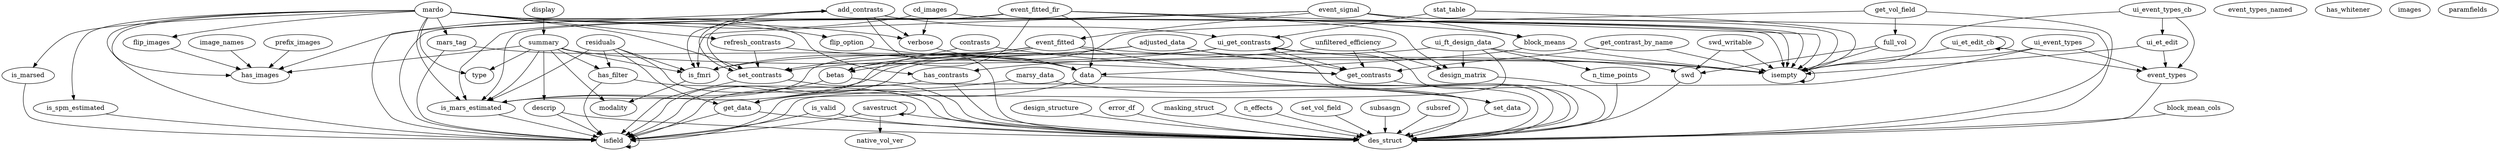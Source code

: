 /* Created by mdot for Matlab */
digraph m2html {
  add_contrasts -> des_struct;
  add_contrasts -> isempty;
  add_contrasts -> isfield;
  add_contrasts -> set_contrasts;
  add_contrasts -> ui_get_contrasts;
  add_contrasts -> verbose;
  adjusted_data -> betas;
  adjusted_data -> des_struct;
  adjusted_data -> get_contrasts;
  adjusted_data -> is_mars_estimated;
  betas -> des_struct;
  betas -> is_mars_estimated;
  block_mean_cols -> des_struct;
  block_means -> data;
  block_means -> isempty;
  cd_images -> has_images;
  cd_images -> isempty;
  cd_images -> verbose;
  contrasts -> get_contrasts;
  contrasts -> set_contrasts;
  data -> get_data;
  data -> set_data;
  descrip -> des_struct;
  descrip -> isfield;
  design_matrix -> des_struct;
  design_structure -> des_struct;
  display -> summary;
  error_df -> des_struct;
  event_fitted -> betas;
  event_fitted -> des_struct;
  event_fitted -> is_fmri;
  event_fitted -> is_mars_estimated;
  event_fitted -> isempty;
  event_fitted_fir -> betas;
  event_fitted_fir -> block_means;
  event_fitted_fir -> data;
  event_fitted_fir -> design_matrix;
  event_fitted_fir -> is_fmri;
  event_fitted_fir -> is_mars_estimated;
  event_fitted_fir -> isempty;
  event_fitted_fir -> isfield;
  event_signal -> block_means;
  event_signal -> des_struct;
  event_signal -> event_fitted;
  event_signal -> is_fmri;
  event_signal -> is_mars_estimated;
  event_signal -> isempty;
  event_types -> des_struct;
  flip_images -> has_images;
  flip_option -> data;
  full_vol -> isempty;
  full_vol -> swd;
  get_contrast_by_name -> get_contrasts;
  get_contrast_by_name -> isempty;
  get_contrasts -> des_struct;
  get_data -> des_struct;
  get_data -> isfield;
  get_vol_field -> des_struct;
  get_vol_field -> full_vol;
  get_vol_field -> isfield;
  has_contrasts -> des_struct;
  has_contrasts -> isfield;
  has_filter -> des_struct;
  has_filter -> isfield;
  image_names -> has_images;
  is_fmri -> modality;
  is_mars_estimated -> isfield;
  is_marsed -> isfield;
  is_spm_estimated -> isfield;
  is_valid -> des_struct;
  is_valid -> isfield;
  isempty -> isempty;
  isfield -> isfield;
  mardo -> flip_images;
  mardo -> flip_option;
  mardo -> has_contrasts;
  mardo -> has_images;
  mardo -> is_mars_estimated;
  mardo -> is_marsed;
  mardo -> is_spm_estimated;
  mardo -> isempty;
  mardo -> isfield;
  mardo -> mars_tag;
  mardo -> refresh_contrasts;
  mardo -> set_contrasts;
  mardo -> type;
  mardo -> verbose;
  mars_tag -> data;
  mars_tag -> isfield;
  marsy_data -> get_data;
  marsy_data -> set_data;
  masking_struct -> des_struct;
  n_effects -> des_struct;
  n_time_points -> des_struct;
  prefix_images -> has_images;
  refresh_contrasts -> get_contrasts;
  refresh_contrasts -> set_contrasts;
  residuals -> des_struct;
  residuals -> get_data;
  residuals -> has_filter;
  residuals -> is_fmri;
  residuals -> is_mars_estimated;
  savestruct -> des_struct;
  savestruct -> isfield;
  savestruct -> native_vol_ver;
  savestruct -> savestruct;
  set_contrasts -> add_contrasts;
  set_contrasts -> des_struct;
  set_contrasts -> isfield;
  set_data -> des_struct;
  set_vol_field -> des_struct;
  stat_table -> isempty;
  stat_table -> ui_get_contrasts;
  subsasgn -> des_struct;
  subsref -> des_struct;
  summary -> descrip;
  summary -> has_filter;
  summary -> has_images;
  summary -> is_fmri;
  summary -> is_mars_estimated;
  summary -> modality;
  summary -> swd;
  summary -> type;
  swd -> des_struct;
  swd_writable -> isempty;
  swd_writable -> swd;
  ui_et_edit -> event_types;
  ui_et_edit -> isempty;
  ui_et_edit_cb -> event_types;
  ui_et_edit_cb -> isempty;
  ui_et_edit_cb -> ui_et_edit_cb;
  ui_event_types -> event_types;
  ui_event_types -> isempty;
  ui_event_types -> isfield;
  ui_event_types_cb -> event_types;
  ui_event_types_cb -> isempty;
  ui_event_types_cb -> ui_et_edit;
  ui_ft_design_data -> design_matrix;
  ui_ft_design_data -> is_fmri;
  ui_ft_design_data -> isempty;
  ui_ft_design_data -> isfield;
  ui_ft_design_data -> n_time_points;
  ui_get_contrasts -> des_struct;
  ui_get_contrasts -> get_contrasts;
  ui_get_contrasts -> isempty;
  ui_get_contrasts -> isfield;
  ui_get_contrasts -> set_contrasts;
  ui_get_contrasts -> ui_get_contrasts;
  unfiltered_efficiency -> design_matrix;
  unfiltered_efficiency -> get_contrasts;
  unfiltered_efficiency -> has_contrasts;
  verbose -> data;

  add_contrasts [URL="add_contrasts.html"];
  adjusted_data [URL="adjusted_data.html"];
  betas [URL="betas.html"];
  block_mean_cols [URL="block_mean_cols.html"];
  block_means [URL="block_means.html"];
  cd_images [URL="cd_images.html"];
  contrasts [URL="contrasts.html"];
  data [URL="data.html"];
  des_struct [URL="des_struct.html"];
  descrip [URL="descrip.html"];
  design_matrix [URL="design_matrix.html"];
  design_structure [URL="design_structure.html"];
  display [URL="display.html"];
  error_df [URL="error_df.html"];
  event_fitted [URL="event_fitted.html"];
  event_fitted_fir [URL="event_fitted_fir.html"];
  event_signal [URL="event_signal.html"];
  event_types [URL="event_types.html"];
  event_types_named [URL="event_types_named.html"];
  flip_images [URL="flip_images.html"];
  flip_option [URL="flip_option.html"];
  full_vol [URL="full_vol.html"];
  get_contrast_by_name [URL="get_contrast_by_name.html"];
  get_contrasts [URL="get_contrasts.html"];
  get_data [URL="get_data.html"];
  get_vol_field [URL="get_vol_field.html"];
  has_contrasts [URL="has_contrasts.html"];
  has_filter [URL="has_filter.html"];
  has_images [URL="has_images.html"];
  has_whitener [URL="has_whitener.html"];
  image_names [URL="image_names.html"];
  images [URL="images.html"];
  is_fmri [URL="is_fmri.html"];
  is_mars_estimated [URL="is_mars_estimated.html"];
  is_marsed [URL="is_marsed.html"];
  is_spm_estimated [URL="is_spm_estimated.html"];
  is_valid [URL="is_valid.html"];
  isempty [URL="isempty.html"];
  isfield [URL="isfield.html"];
  mardo [URL="mardo.html"];
  mars_tag [URL="mars_tag.html"];
  marsy_data [URL="marsy_data.html"];
  masking_struct [URL="masking_struct.html"];
  modality [URL="modality.html"];
  n_effects [URL="n_effects.html"];
  n_time_points [URL="n_time_points.html"];
  native_vol_ver [URL="native_vol_ver.html"];
  paramfields [URL="paramfields.html"];
  prefix_images [URL="prefix_images.html"];
  refresh_contrasts [URL="refresh_contrasts.html"];
  residuals [URL="residuals.html"];
  savestruct [URL="savestruct.html"];
  set_contrasts [URL="set_contrasts.html"];
  set_data [URL="set_data.html"];
  set_vol_field [URL="set_vol_field.html"];
  stat_table [URL="stat_table.html"];
  subsasgn [URL="subsasgn.html"];
  subsref [URL="subsref.html"];
  summary [URL="summary.html"];
  swd [URL="swd.html"];
  swd_writable [URL="swd_writable.html"];
  type [URL="type.html"];
  ui_et_edit [URL="ui_et_edit.html"];
  ui_et_edit_cb [URL="ui_et_edit_cb.html"];
  ui_event_types [URL="ui_event_types.html"];
  ui_event_types_cb [URL="ui_event_types_cb.html"];
  ui_ft_design_data [URL="ui_ft_design_data.html"];
  ui_get_contrasts [URL="ui_get_contrasts.html"];
  unfiltered_efficiency [URL="unfiltered_efficiency.html"];
  verbose [URL="verbose.html"];
}